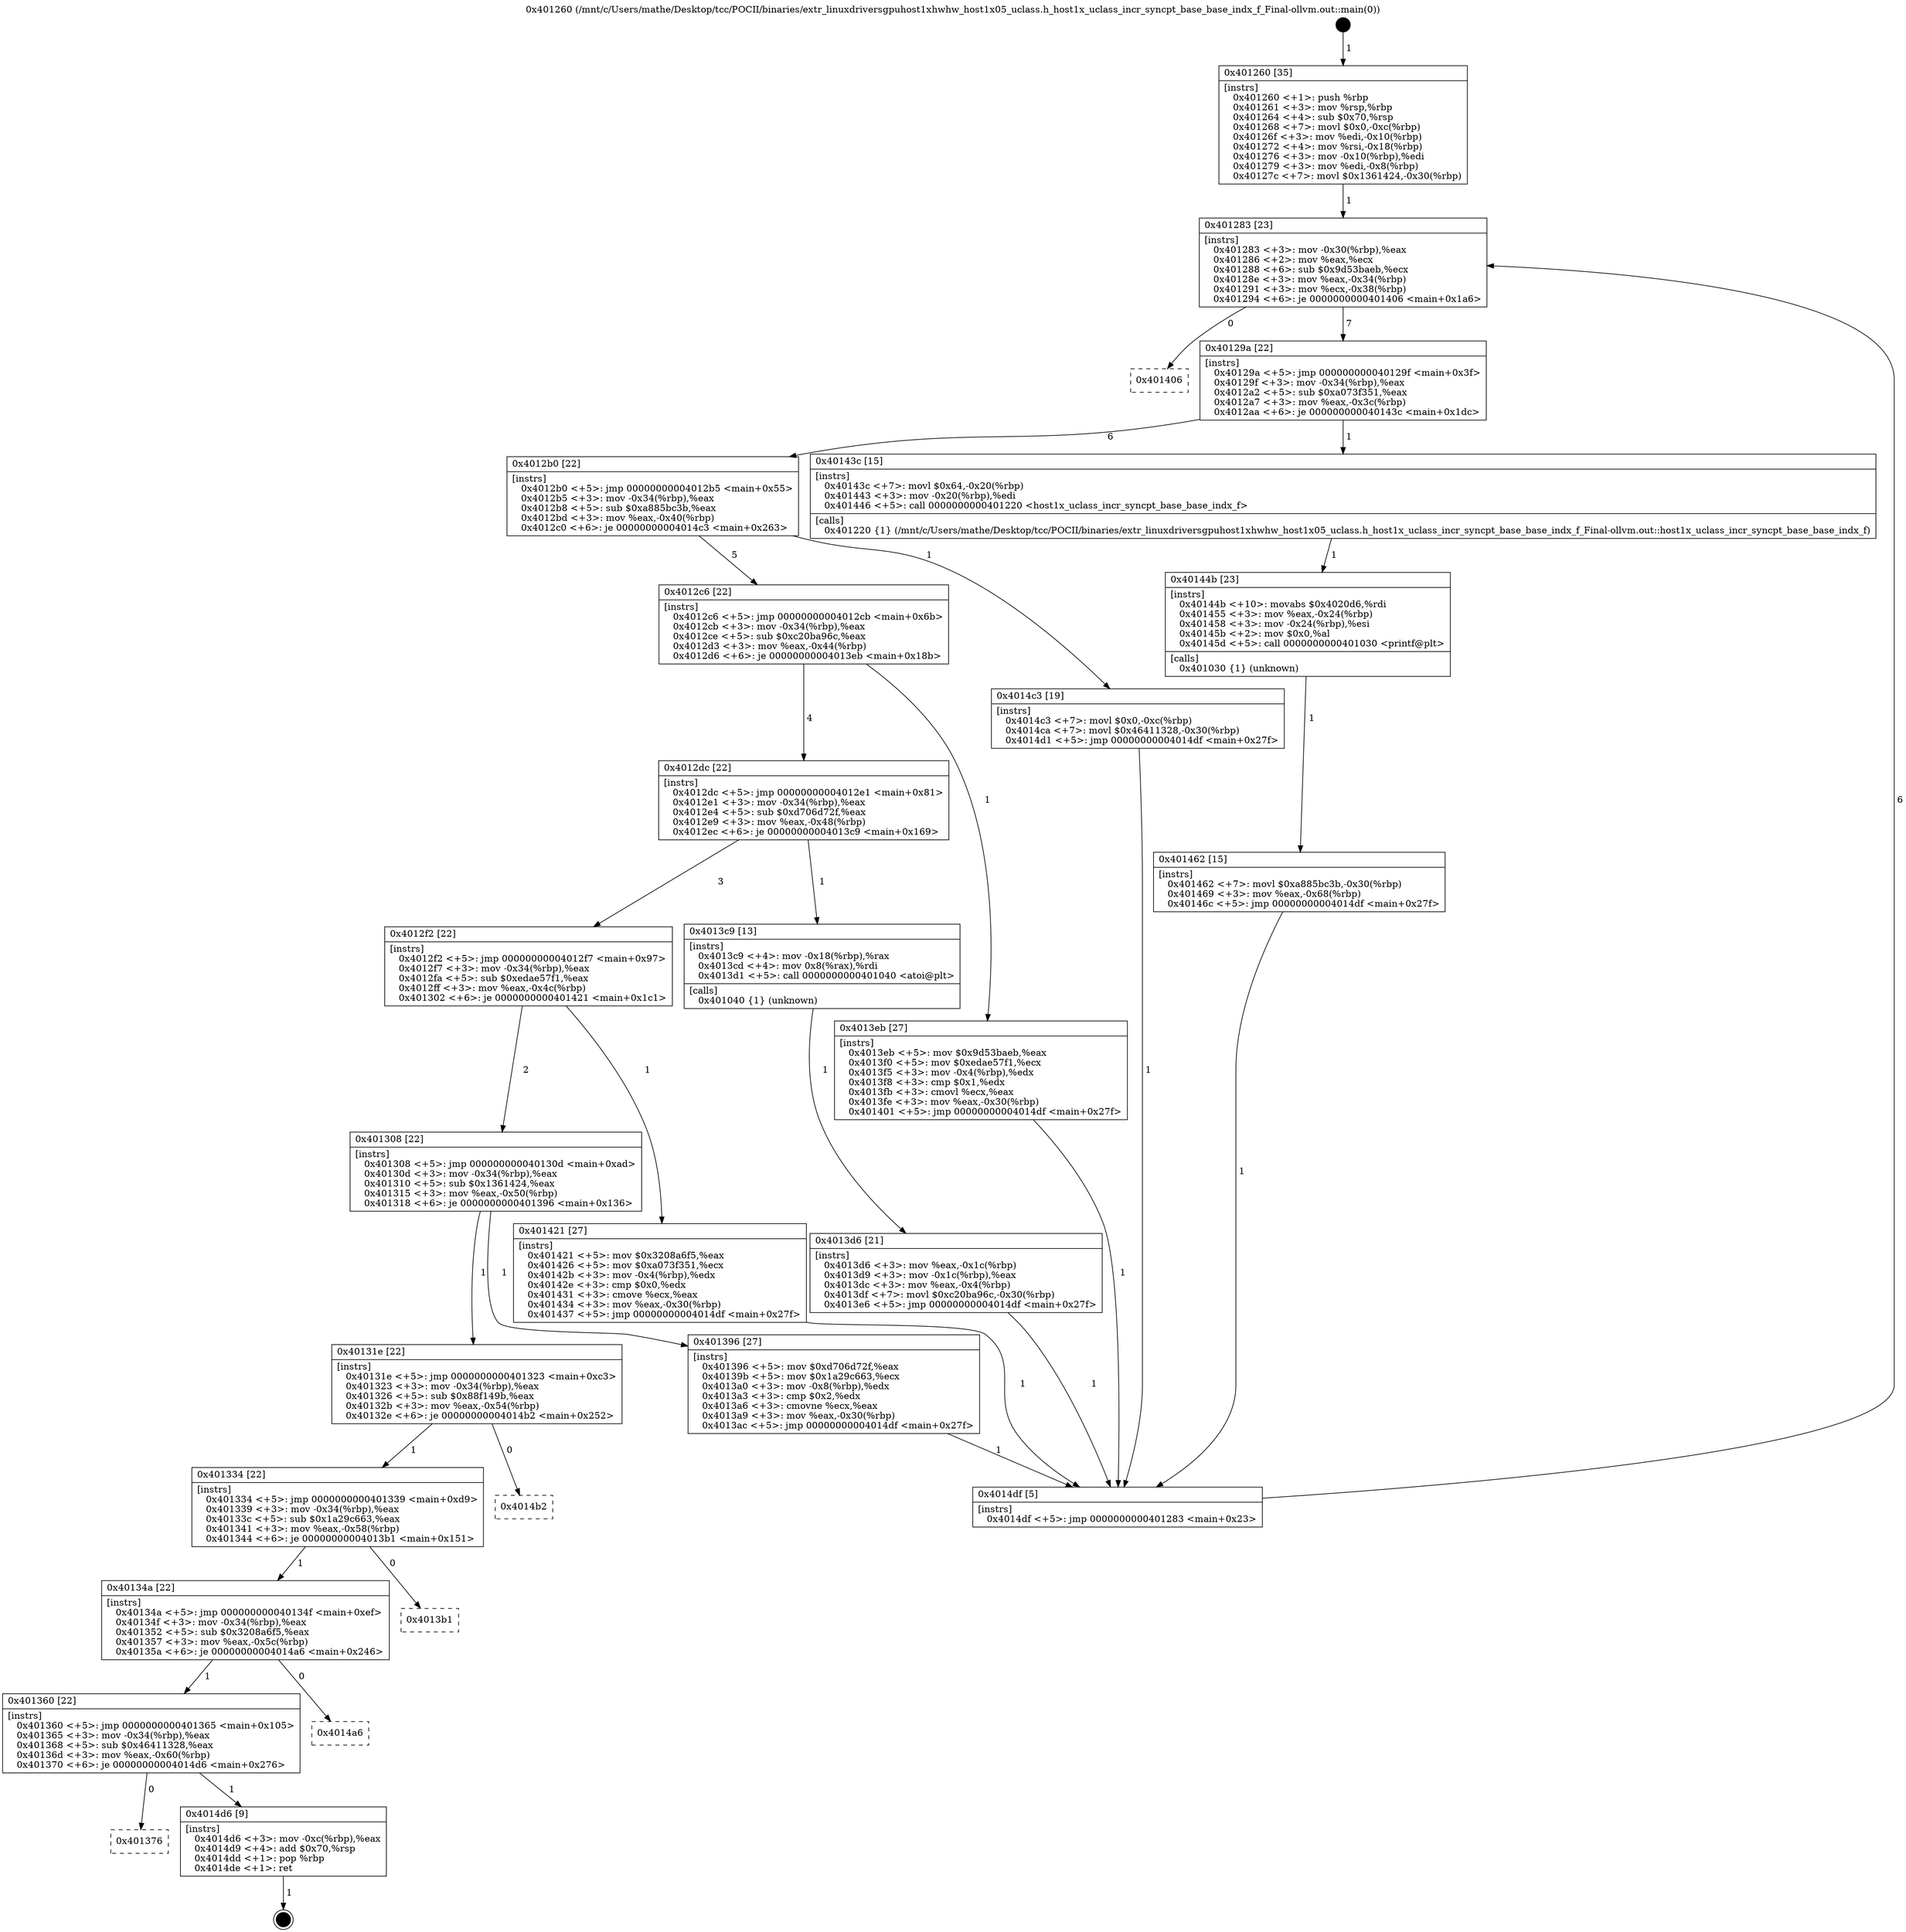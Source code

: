digraph "0x401260" {
  label = "0x401260 (/mnt/c/Users/mathe/Desktop/tcc/POCII/binaries/extr_linuxdriversgpuhost1xhwhw_host1x05_uclass.h_host1x_uclass_incr_syncpt_base_base_indx_f_Final-ollvm.out::main(0))"
  labelloc = "t"
  node[shape=record]

  Entry [label="",width=0.3,height=0.3,shape=circle,fillcolor=black,style=filled]
  "0x401283" [label="{
     0x401283 [23]\l
     | [instrs]\l
     &nbsp;&nbsp;0x401283 \<+3\>: mov -0x30(%rbp),%eax\l
     &nbsp;&nbsp;0x401286 \<+2\>: mov %eax,%ecx\l
     &nbsp;&nbsp;0x401288 \<+6\>: sub $0x9d53baeb,%ecx\l
     &nbsp;&nbsp;0x40128e \<+3\>: mov %eax,-0x34(%rbp)\l
     &nbsp;&nbsp;0x401291 \<+3\>: mov %ecx,-0x38(%rbp)\l
     &nbsp;&nbsp;0x401294 \<+6\>: je 0000000000401406 \<main+0x1a6\>\l
  }"]
  "0x401406" [label="{
     0x401406\l
  }", style=dashed]
  "0x40129a" [label="{
     0x40129a [22]\l
     | [instrs]\l
     &nbsp;&nbsp;0x40129a \<+5\>: jmp 000000000040129f \<main+0x3f\>\l
     &nbsp;&nbsp;0x40129f \<+3\>: mov -0x34(%rbp),%eax\l
     &nbsp;&nbsp;0x4012a2 \<+5\>: sub $0xa073f351,%eax\l
     &nbsp;&nbsp;0x4012a7 \<+3\>: mov %eax,-0x3c(%rbp)\l
     &nbsp;&nbsp;0x4012aa \<+6\>: je 000000000040143c \<main+0x1dc\>\l
  }"]
  Exit [label="",width=0.3,height=0.3,shape=circle,fillcolor=black,style=filled,peripheries=2]
  "0x40143c" [label="{
     0x40143c [15]\l
     | [instrs]\l
     &nbsp;&nbsp;0x40143c \<+7\>: movl $0x64,-0x20(%rbp)\l
     &nbsp;&nbsp;0x401443 \<+3\>: mov -0x20(%rbp),%edi\l
     &nbsp;&nbsp;0x401446 \<+5\>: call 0000000000401220 \<host1x_uclass_incr_syncpt_base_base_indx_f\>\l
     | [calls]\l
     &nbsp;&nbsp;0x401220 \{1\} (/mnt/c/Users/mathe/Desktop/tcc/POCII/binaries/extr_linuxdriversgpuhost1xhwhw_host1x05_uclass.h_host1x_uclass_incr_syncpt_base_base_indx_f_Final-ollvm.out::host1x_uclass_incr_syncpt_base_base_indx_f)\l
  }"]
  "0x4012b0" [label="{
     0x4012b0 [22]\l
     | [instrs]\l
     &nbsp;&nbsp;0x4012b0 \<+5\>: jmp 00000000004012b5 \<main+0x55\>\l
     &nbsp;&nbsp;0x4012b5 \<+3\>: mov -0x34(%rbp),%eax\l
     &nbsp;&nbsp;0x4012b8 \<+5\>: sub $0xa885bc3b,%eax\l
     &nbsp;&nbsp;0x4012bd \<+3\>: mov %eax,-0x40(%rbp)\l
     &nbsp;&nbsp;0x4012c0 \<+6\>: je 00000000004014c3 \<main+0x263\>\l
  }"]
  "0x401376" [label="{
     0x401376\l
  }", style=dashed]
  "0x4014c3" [label="{
     0x4014c3 [19]\l
     | [instrs]\l
     &nbsp;&nbsp;0x4014c3 \<+7\>: movl $0x0,-0xc(%rbp)\l
     &nbsp;&nbsp;0x4014ca \<+7\>: movl $0x46411328,-0x30(%rbp)\l
     &nbsp;&nbsp;0x4014d1 \<+5\>: jmp 00000000004014df \<main+0x27f\>\l
  }"]
  "0x4012c6" [label="{
     0x4012c6 [22]\l
     | [instrs]\l
     &nbsp;&nbsp;0x4012c6 \<+5\>: jmp 00000000004012cb \<main+0x6b\>\l
     &nbsp;&nbsp;0x4012cb \<+3\>: mov -0x34(%rbp),%eax\l
     &nbsp;&nbsp;0x4012ce \<+5\>: sub $0xc20ba96c,%eax\l
     &nbsp;&nbsp;0x4012d3 \<+3\>: mov %eax,-0x44(%rbp)\l
     &nbsp;&nbsp;0x4012d6 \<+6\>: je 00000000004013eb \<main+0x18b\>\l
  }"]
  "0x4014d6" [label="{
     0x4014d6 [9]\l
     | [instrs]\l
     &nbsp;&nbsp;0x4014d6 \<+3\>: mov -0xc(%rbp),%eax\l
     &nbsp;&nbsp;0x4014d9 \<+4\>: add $0x70,%rsp\l
     &nbsp;&nbsp;0x4014dd \<+1\>: pop %rbp\l
     &nbsp;&nbsp;0x4014de \<+1\>: ret\l
  }"]
  "0x4013eb" [label="{
     0x4013eb [27]\l
     | [instrs]\l
     &nbsp;&nbsp;0x4013eb \<+5\>: mov $0x9d53baeb,%eax\l
     &nbsp;&nbsp;0x4013f0 \<+5\>: mov $0xedae57f1,%ecx\l
     &nbsp;&nbsp;0x4013f5 \<+3\>: mov -0x4(%rbp),%edx\l
     &nbsp;&nbsp;0x4013f8 \<+3\>: cmp $0x1,%edx\l
     &nbsp;&nbsp;0x4013fb \<+3\>: cmovl %ecx,%eax\l
     &nbsp;&nbsp;0x4013fe \<+3\>: mov %eax,-0x30(%rbp)\l
     &nbsp;&nbsp;0x401401 \<+5\>: jmp 00000000004014df \<main+0x27f\>\l
  }"]
  "0x4012dc" [label="{
     0x4012dc [22]\l
     | [instrs]\l
     &nbsp;&nbsp;0x4012dc \<+5\>: jmp 00000000004012e1 \<main+0x81\>\l
     &nbsp;&nbsp;0x4012e1 \<+3\>: mov -0x34(%rbp),%eax\l
     &nbsp;&nbsp;0x4012e4 \<+5\>: sub $0xd706d72f,%eax\l
     &nbsp;&nbsp;0x4012e9 \<+3\>: mov %eax,-0x48(%rbp)\l
     &nbsp;&nbsp;0x4012ec \<+6\>: je 00000000004013c9 \<main+0x169\>\l
  }"]
  "0x401360" [label="{
     0x401360 [22]\l
     | [instrs]\l
     &nbsp;&nbsp;0x401360 \<+5\>: jmp 0000000000401365 \<main+0x105\>\l
     &nbsp;&nbsp;0x401365 \<+3\>: mov -0x34(%rbp),%eax\l
     &nbsp;&nbsp;0x401368 \<+5\>: sub $0x46411328,%eax\l
     &nbsp;&nbsp;0x40136d \<+3\>: mov %eax,-0x60(%rbp)\l
     &nbsp;&nbsp;0x401370 \<+6\>: je 00000000004014d6 \<main+0x276\>\l
  }"]
  "0x4013c9" [label="{
     0x4013c9 [13]\l
     | [instrs]\l
     &nbsp;&nbsp;0x4013c9 \<+4\>: mov -0x18(%rbp),%rax\l
     &nbsp;&nbsp;0x4013cd \<+4\>: mov 0x8(%rax),%rdi\l
     &nbsp;&nbsp;0x4013d1 \<+5\>: call 0000000000401040 \<atoi@plt\>\l
     | [calls]\l
     &nbsp;&nbsp;0x401040 \{1\} (unknown)\l
  }"]
  "0x4012f2" [label="{
     0x4012f2 [22]\l
     | [instrs]\l
     &nbsp;&nbsp;0x4012f2 \<+5\>: jmp 00000000004012f7 \<main+0x97\>\l
     &nbsp;&nbsp;0x4012f7 \<+3\>: mov -0x34(%rbp),%eax\l
     &nbsp;&nbsp;0x4012fa \<+5\>: sub $0xedae57f1,%eax\l
     &nbsp;&nbsp;0x4012ff \<+3\>: mov %eax,-0x4c(%rbp)\l
     &nbsp;&nbsp;0x401302 \<+6\>: je 0000000000401421 \<main+0x1c1\>\l
  }"]
  "0x4014a6" [label="{
     0x4014a6\l
  }", style=dashed]
  "0x401421" [label="{
     0x401421 [27]\l
     | [instrs]\l
     &nbsp;&nbsp;0x401421 \<+5\>: mov $0x3208a6f5,%eax\l
     &nbsp;&nbsp;0x401426 \<+5\>: mov $0xa073f351,%ecx\l
     &nbsp;&nbsp;0x40142b \<+3\>: mov -0x4(%rbp),%edx\l
     &nbsp;&nbsp;0x40142e \<+3\>: cmp $0x0,%edx\l
     &nbsp;&nbsp;0x401431 \<+3\>: cmove %ecx,%eax\l
     &nbsp;&nbsp;0x401434 \<+3\>: mov %eax,-0x30(%rbp)\l
     &nbsp;&nbsp;0x401437 \<+5\>: jmp 00000000004014df \<main+0x27f\>\l
  }"]
  "0x401308" [label="{
     0x401308 [22]\l
     | [instrs]\l
     &nbsp;&nbsp;0x401308 \<+5\>: jmp 000000000040130d \<main+0xad\>\l
     &nbsp;&nbsp;0x40130d \<+3\>: mov -0x34(%rbp),%eax\l
     &nbsp;&nbsp;0x401310 \<+5\>: sub $0x1361424,%eax\l
     &nbsp;&nbsp;0x401315 \<+3\>: mov %eax,-0x50(%rbp)\l
     &nbsp;&nbsp;0x401318 \<+6\>: je 0000000000401396 \<main+0x136\>\l
  }"]
  "0x40134a" [label="{
     0x40134a [22]\l
     | [instrs]\l
     &nbsp;&nbsp;0x40134a \<+5\>: jmp 000000000040134f \<main+0xef\>\l
     &nbsp;&nbsp;0x40134f \<+3\>: mov -0x34(%rbp),%eax\l
     &nbsp;&nbsp;0x401352 \<+5\>: sub $0x3208a6f5,%eax\l
     &nbsp;&nbsp;0x401357 \<+3\>: mov %eax,-0x5c(%rbp)\l
     &nbsp;&nbsp;0x40135a \<+6\>: je 00000000004014a6 \<main+0x246\>\l
  }"]
  "0x401396" [label="{
     0x401396 [27]\l
     | [instrs]\l
     &nbsp;&nbsp;0x401396 \<+5\>: mov $0xd706d72f,%eax\l
     &nbsp;&nbsp;0x40139b \<+5\>: mov $0x1a29c663,%ecx\l
     &nbsp;&nbsp;0x4013a0 \<+3\>: mov -0x8(%rbp),%edx\l
     &nbsp;&nbsp;0x4013a3 \<+3\>: cmp $0x2,%edx\l
     &nbsp;&nbsp;0x4013a6 \<+3\>: cmovne %ecx,%eax\l
     &nbsp;&nbsp;0x4013a9 \<+3\>: mov %eax,-0x30(%rbp)\l
     &nbsp;&nbsp;0x4013ac \<+5\>: jmp 00000000004014df \<main+0x27f\>\l
  }"]
  "0x40131e" [label="{
     0x40131e [22]\l
     | [instrs]\l
     &nbsp;&nbsp;0x40131e \<+5\>: jmp 0000000000401323 \<main+0xc3\>\l
     &nbsp;&nbsp;0x401323 \<+3\>: mov -0x34(%rbp),%eax\l
     &nbsp;&nbsp;0x401326 \<+5\>: sub $0x88f149b,%eax\l
     &nbsp;&nbsp;0x40132b \<+3\>: mov %eax,-0x54(%rbp)\l
     &nbsp;&nbsp;0x40132e \<+6\>: je 00000000004014b2 \<main+0x252\>\l
  }"]
  "0x4014df" [label="{
     0x4014df [5]\l
     | [instrs]\l
     &nbsp;&nbsp;0x4014df \<+5\>: jmp 0000000000401283 \<main+0x23\>\l
  }"]
  "0x401260" [label="{
     0x401260 [35]\l
     | [instrs]\l
     &nbsp;&nbsp;0x401260 \<+1\>: push %rbp\l
     &nbsp;&nbsp;0x401261 \<+3\>: mov %rsp,%rbp\l
     &nbsp;&nbsp;0x401264 \<+4\>: sub $0x70,%rsp\l
     &nbsp;&nbsp;0x401268 \<+7\>: movl $0x0,-0xc(%rbp)\l
     &nbsp;&nbsp;0x40126f \<+3\>: mov %edi,-0x10(%rbp)\l
     &nbsp;&nbsp;0x401272 \<+4\>: mov %rsi,-0x18(%rbp)\l
     &nbsp;&nbsp;0x401276 \<+3\>: mov -0x10(%rbp),%edi\l
     &nbsp;&nbsp;0x401279 \<+3\>: mov %edi,-0x8(%rbp)\l
     &nbsp;&nbsp;0x40127c \<+7\>: movl $0x1361424,-0x30(%rbp)\l
  }"]
  "0x4013d6" [label="{
     0x4013d6 [21]\l
     | [instrs]\l
     &nbsp;&nbsp;0x4013d6 \<+3\>: mov %eax,-0x1c(%rbp)\l
     &nbsp;&nbsp;0x4013d9 \<+3\>: mov -0x1c(%rbp),%eax\l
     &nbsp;&nbsp;0x4013dc \<+3\>: mov %eax,-0x4(%rbp)\l
     &nbsp;&nbsp;0x4013df \<+7\>: movl $0xc20ba96c,-0x30(%rbp)\l
     &nbsp;&nbsp;0x4013e6 \<+5\>: jmp 00000000004014df \<main+0x27f\>\l
  }"]
  "0x40144b" [label="{
     0x40144b [23]\l
     | [instrs]\l
     &nbsp;&nbsp;0x40144b \<+10\>: movabs $0x4020d6,%rdi\l
     &nbsp;&nbsp;0x401455 \<+3\>: mov %eax,-0x24(%rbp)\l
     &nbsp;&nbsp;0x401458 \<+3\>: mov -0x24(%rbp),%esi\l
     &nbsp;&nbsp;0x40145b \<+2\>: mov $0x0,%al\l
     &nbsp;&nbsp;0x40145d \<+5\>: call 0000000000401030 \<printf@plt\>\l
     | [calls]\l
     &nbsp;&nbsp;0x401030 \{1\} (unknown)\l
  }"]
  "0x401462" [label="{
     0x401462 [15]\l
     | [instrs]\l
     &nbsp;&nbsp;0x401462 \<+7\>: movl $0xa885bc3b,-0x30(%rbp)\l
     &nbsp;&nbsp;0x401469 \<+3\>: mov %eax,-0x68(%rbp)\l
     &nbsp;&nbsp;0x40146c \<+5\>: jmp 00000000004014df \<main+0x27f\>\l
  }"]
  "0x4013b1" [label="{
     0x4013b1\l
  }", style=dashed]
  "0x4014b2" [label="{
     0x4014b2\l
  }", style=dashed]
  "0x401334" [label="{
     0x401334 [22]\l
     | [instrs]\l
     &nbsp;&nbsp;0x401334 \<+5\>: jmp 0000000000401339 \<main+0xd9\>\l
     &nbsp;&nbsp;0x401339 \<+3\>: mov -0x34(%rbp),%eax\l
     &nbsp;&nbsp;0x40133c \<+5\>: sub $0x1a29c663,%eax\l
     &nbsp;&nbsp;0x401341 \<+3\>: mov %eax,-0x58(%rbp)\l
     &nbsp;&nbsp;0x401344 \<+6\>: je 00000000004013b1 \<main+0x151\>\l
  }"]
  Entry -> "0x401260" [label=" 1"]
  "0x401283" -> "0x401406" [label=" 0"]
  "0x401283" -> "0x40129a" [label=" 7"]
  "0x4014d6" -> Exit [label=" 1"]
  "0x40129a" -> "0x40143c" [label=" 1"]
  "0x40129a" -> "0x4012b0" [label=" 6"]
  "0x401360" -> "0x401376" [label=" 0"]
  "0x4012b0" -> "0x4014c3" [label=" 1"]
  "0x4012b0" -> "0x4012c6" [label=" 5"]
  "0x401360" -> "0x4014d6" [label=" 1"]
  "0x4012c6" -> "0x4013eb" [label=" 1"]
  "0x4012c6" -> "0x4012dc" [label=" 4"]
  "0x40134a" -> "0x401360" [label=" 1"]
  "0x4012dc" -> "0x4013c9" [label=" 1"]
  "0x4012dc" -> "0x4012f2" [label=" 3"]
  "0x40134a" -> "0x4014a6" [label=" 0"]
  "0x4012f2" -> "0x401421" [label=" 1"]
  "0x4012f2" -> "0x401308" [label=" 2"]
  "0x401334" -> "0x40134a" [label=" 1"]
  "0x401308" -> "0x401396" [label=" 1"]
  "0x401308" -> "0x40131e" [label=" 1"]
  "0x401396" -> "0x4014df" [label=" 1"]
  "0x401260" -> "0x401283" [label=" 1"]
  "0x4014df" -> "0x401283" [label=" 6"]
  "0x4013c9" -> "0x4013d6" [label=" 1"]
  "0x4013d6" -> "0x4014df" [label=" 1"]
  "0x4013eb" -> "0x4014df" [label=" 1"]
  "0x401421" -> "0x4014df" [label=" 1"]
  "0x40143c" -> "0x40144b" [label=" 1"]
  "0x40144b" -> "0x401462" [label=" 1"]
  "0x401462" -> "0x4014df" [label=" 1"]
  "0x4014c3" -> "0x4014df" [label=" 1"]
  "0x401334" -> "0x4013b1" [label=" 0"]
  "0x40131e" -> "0x4014b2" [label=" 0"]
  "0x40131e" -> "0x401334" [label=" 1"]
}
